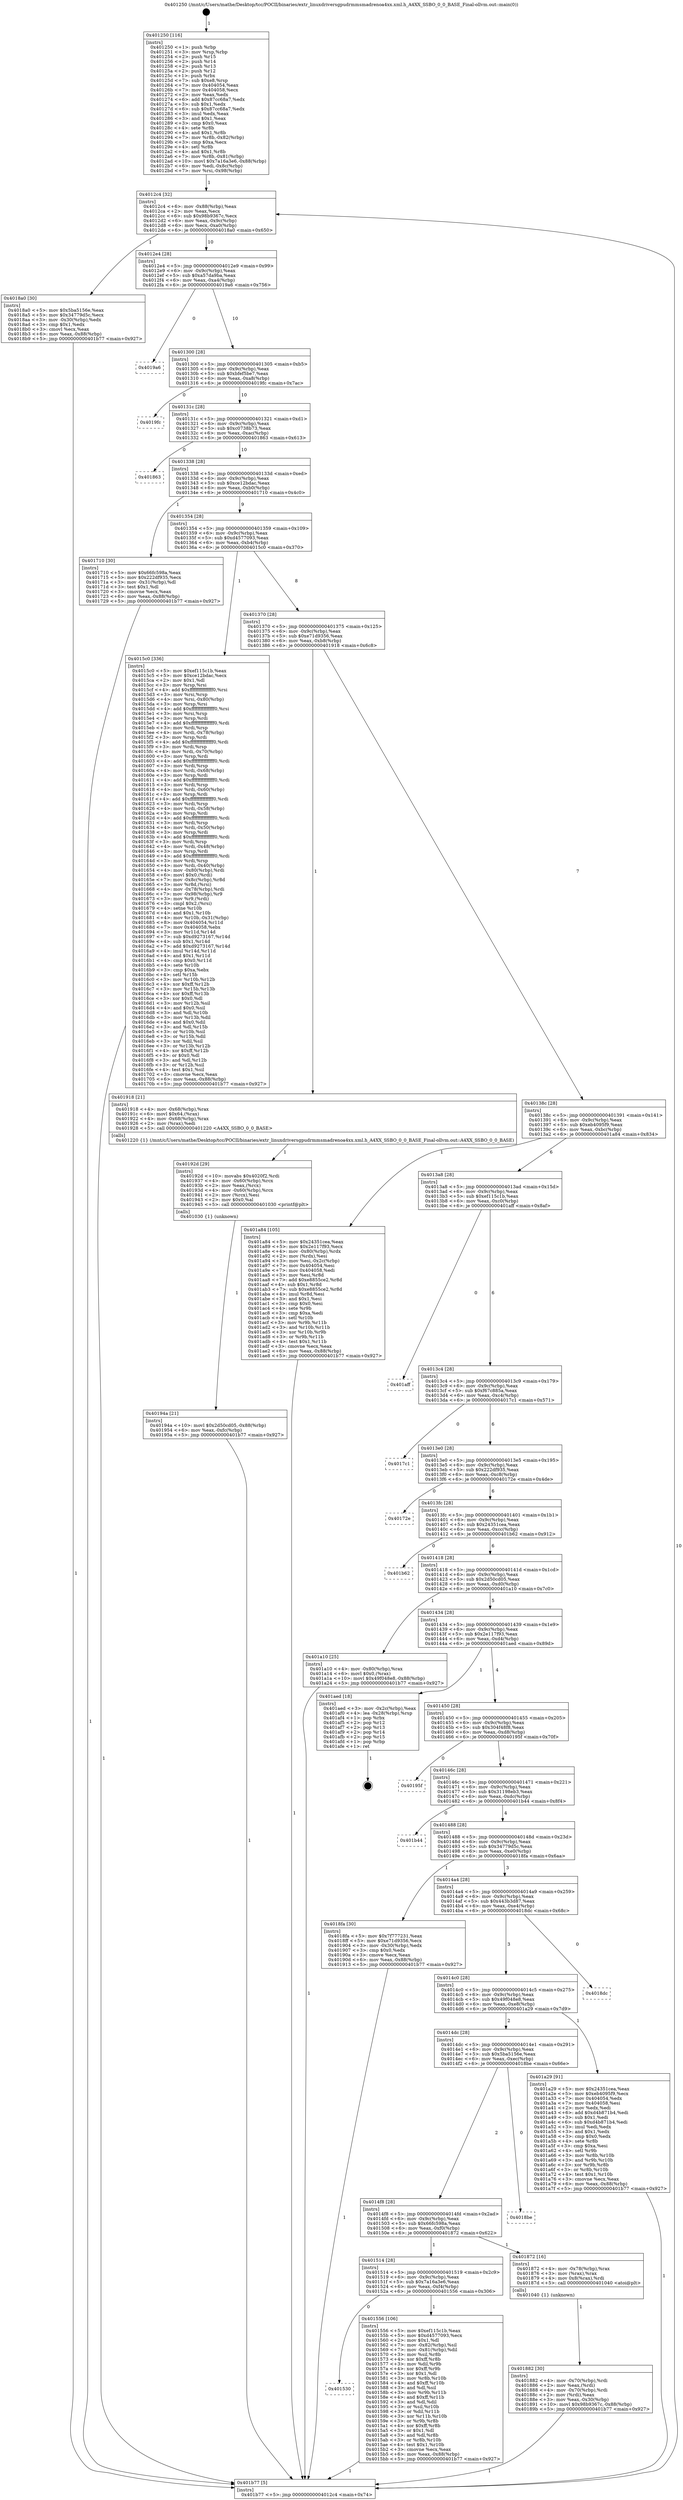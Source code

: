 digraph "0x401250" {
  label = "0x401250 (/mnt/c/Users/mathe/Desktop/tcc/POCII/binaries/extr_linuxdriversgpudrmmsmadrenoa4xx.xml.h_A4XX_SSBO_0_0_BASE_Final-ollvm.out::main(0))"
  labelloc = "t"
  node[shape=record]

  Entry [label="",width=0.3,height=0.3,shape=circle,fillcolor=black,style=filled]
  "0x4012c4" [label="{
     0x4012c4 [32]\l
     | [instrs]\l
     &nbsp;&nbsp;0x4012c4 \<+6\>: mov -0x88(%rbp),%eax\l
     &nbsp;&nbsp;0x4012ca \<+2\>: mov %eax,%ecx\l
     &nbsp;&nbsp;0x4012cc \<+6\>: sub $0x98b9367c,%ecx\l
     &nbsp;&nbsp;0x4012d2 \<+6\>: mov %eax,-0x9c(%rbp)\l
     &nbsp;&nbsp;0x4012d8 \<+6\>: mov %ecx,-0xa0(%rbp)\l
     &nbsp;&nbsp;0x4012de \<+6\>: je 00000000004018a0 \<main+0x650\>\l
  }"]
  "0x4018a0" [label="{
     0x4018a0 [30]\l
     | [instrs]\l
     &nbsp;&nbsp;0x4018a0 \<+5\>: mov $0x5ba5156e,%eax\l
     &nbsp;&nbsp;0x4018a5 \<+5\>: mov $0x34779d5c,%ecx\l
     &nbsp;&nbsp;0x4018aa \<+3\>: mov -0x30(%rbp),%edx\l
     &nbsp;&nbsp;0x4018ad \<+3\>: cmp $0x1,%edx\l
     &nbsp;&nbsp;0x4018b0 \<+3\>: cmovl %ecx,%eax\l
     &nbsp;&nbsp;0x4018b3 \<+6\>: mov %eax,-0x88(%rbp)\l
     &nbsp;&nbsp;0x4018b9 \<+5\>: jmp 0000000000401b77 \<main+0x927\>\l
  }"]
  "0x4012e4" [label="{
     0x4012e4 [28]\l
     | [instrs]\l
     &nbsp;&nbsp;0x4012e4 \<+5\>: jmp 00000000004012e9 \<main+0x99\>\l
     &nbsp;&nbsp;0x4012e9 \<+6\>: mov -0x9c(%rbp),%eax\l
     &nbsp;&nbsp;0x4012ef \<+5\>: sub $0xa57da9ba,%eax\l
     &nbsp;&nbsp;0x4012f4 \<+6\>: mov %eax,-0xa4(%rbp)\l
     &nbsp;&nbsp;0x4012fa \<+6\>: je 00000000004019a6 \<main+0x756\>\l
  }"]
  Exit [label="",width=0.3,height=0.3,shape=circle,fillcolor=black,style=filled,peripheries=2]
  "0x4019a6" [label="{
     0x4019a6\l
  }", style=dashed]
  "0x401300" [label="{
     0x401300 [28]\l
     | [instrs]\l
     &nbsp;&nbsp;0x401300 \<+5\>: jmp 0000000000401305 \<main+0xb5\>\l
     &nbsp;&nbsp;0x401305 \<+6\>: mov -0x9c(%rbp),%eax\l
     &nbsp;&nbsp;0x40130b \<+5\>: sub $0xbfef5be7,%eax\l
     &nbsp;&nbsp;0x401310 \<+6\>: mov %eax,-0xa8(%rbp)\l
     &nbsp;&nbsp;0x401316 \<+6\>: je 00000000004019fc \<main+0x7ac\>\l
  }"]
  "0x40194a" [label="{
     0x40194a [21]\l
     | [instrs]\l
     &nbsp;&nbsp;0x40194a \<+10\>: movl $0x2d50cd05,-0x88(%rbp)\l
     &nbsp;&nbsp;0x401954 \<+6\>: mov %eax,-0xfc(%rbp)\l
     &nbsp;&nbsp;0x40195a \<+5\>: jmp 0000000000401b77 \<main+0x927\>\l
  }"]
  "0x4019fc" [label="{
     0x4019fc\l
  }", style=dashed]
  "0x40131c" [label="{
     0x40131c [28]\l
     | [instrs]\l
     &nbsp;&nbsp;0x40131c \<+5\>: jmp 0000000000401321 \<main+0xd1\>\l
     &nbsp;&nbsp;0x401321 \<+6\>: mov -0x9c(%rbp),%eax\l
     &nbsp;&nbsp;0x401327 \<+5\>: sub $0xc0738b73,%eax\l
     &nbsp;&nbsp;0x40132c \<+6\>: mov %eax,-0xac(%rbp)\l
     &nbsp;&nbsp;0x401332 \<+6\>: je 0000000000401863 \<main+0x613\>\l
  }"]
  "0x40192d" [label="{
     0x40192d [29]\l
     | [instrs]\l
     &nbsp;&nbsp;0x40192d \<+10\>: movabs $0x4020f2,%rdi\l
     &nbsp;&nbsp;0x401937 \<+4\>: mov -0x60(%rbp),%rcx\l
     &nbsp;&nbsp;0x40193b \<+2\>: mov %eax,(%rcx)\l
     &nbsp;&nbsp;0x40193d \<+4\>: mov -0x60(%rbp),%rcx\l
     &nbsp;&nbsp;0x401941 \<+2\>: mov (%rcx),%esi\l
     &nbsp;&nbsp;0x401943 \<+2\>: mov $0x0,%al\l
     &nbsp;&nbsp;0x401945 \<+5\>: call 0000000000401030 \<printf@plt\>\l
     | [calls]\l
     &nbsp;&nbsp;0x401030 \{1\} (unknown)\l
  }"]
  "0x401863" [label="{
     0x401863\l
  }", style=dashed]
  "0x401338" [label="{
     0x401338 [28]\l
     | [instrs]\l
     &nbsp;&nbsp;0x401338 \<+5\>: jmp 000000000040133d \<main+0xed\>\l
     &nbsp;&nbsp;0x40133d \<+6\>: mov -0x9c(%rbp),%eax\l
     &nbsp;&nbsp;0x401343 \<+5\>: sub $0xce12bdac,%eax\l
     &nbsp;&nbsp;0x401348 \<+6\>: mov %eax,-0xb0(%rbp)\l
     &nbsp;&nbsp;0x40134e \<+6\>: je 0000000000401710 \<main+0x4c0\>\l
  }"]
  "0x401882" [label="{
     0x401882 [30]\l
     | [instrs]\l
     &nbsp;&nbsp;0x401882 \<+4\>: mov -0x70(%rbp),%rdi\l
     &nbsp;&nbsp;0x401886 \<+2\>: mov %eax,(%rdi)\l
     &nbsp;&nbsp;0x401888 \<+4\>: mov -0x70(%rbp),%rdi\l
     &nbsp;&nbsp;0x40188c \<+2\>: mov (%rdi),%eax\l
     &nbsp;&nbsp;0x40188e \<+3\>: mov %eax,-0x30(%rbp)\l
     &nbsp;&nbsp;0x401891 \<+10\>: movl $0x98b9367c,-0x88(%rbp)\l
     &nbsp;&nbsp;0x40189b \<+5\>: jmp 0000000000401b77 \<main+0x927\>\l
  }"]
  "0x401710" [label="{
     0x401710 [30]\l
     | [instrs]\l
     &nbsp;&nbsp;0x401710 \<+5\>: mov $0x66fc598a,%eax\l
     &nbsp;&nbsp;0x401715 \<+5\>: mov $0x222df935,%ecx\l
     &nbsp;&nbsp;0x40171a \<+3\>: mov -0x31(%rbp),%dl\l
     &nbsp;&nbsp;0x40171d \<+3\>: test $0x1,%dl\l
     &nbsp;&nbsp;0x401720 \<+3\>: cmovne %ecx,%eax\l
     &nbsp;&nbsp;0x401723 \<+6\>: mov %eax,-0x88(%rbp)\l
     &nbsp;&nbsp;0x401729 \<+5\>: jmp 0000000000401b77 \<main+0x927\>\l
  }"]
  "0x401354" [label="{
     0x401354 [28]\l
     | [instrs]\l
     &nbsp;&nbsp;0x401354 \<+5\>: jmp 0000000000401359 \<main+0x109\>\l
     &nbsp;&nbsp;0x401359 \<+6\>: mov -0x9c(%rbp),%eax\l
     &nbsp;&nbsp;0x40135f \<+5\>: sub $0xd4577093,%eax\l
     &nbsp;&nbsp;0x401364 \<+6\>: mov %eax,-0xb4(%rbp)\l
     &nbsp;&nbsp;0x40136a \<+6\>: je 00000000004015c0 \<main+0x370\>\l
  }"]
  "0x401250" [label="{
     0x401250 [116]\l
     | [instrs]\l
     &nbsp;&nbsp;0x401250 \<+1\>: push %rbp\l
     &nbsp;&nbsp;0x401251 \<+3\>: mov %rsp,%rbp\l
     &nbsp;&nbsp;0x401254 \<+2\>: push %r15\l
     &nbsp;&nbsp;0x401256 \<+2\>: push %r14\l
     &nbsp;&nbsp;0x401258 \<+2\>: push %r13\l
     &nbsp;&nbsp;0x40125a \<+2\>: push %r12\l
     &nbsp;&nbsp;0x40125c \<+1\>: push %rbx\l
     &nbsp;&nbsp;0x40125d \<+7\>: sub $0xe8,%rsp\l
     &nbsp;&nbsp;0x401264 \<+7\>: mov 0x404054,%eax\l
     &nbsp;&nbsp;0x40126b \<+7\>: mov 0x404058,%ecx\l
     &nbsp;&nbsp;0x401272 \<+2\>: mov %eax,%edx\l
     &nbsp;&nbsp;0x401274 \<+6\>: add $0x87cc68a7,%edx\l
     &nbsp;&nbsp;0x40127a \<+3\>: sub $0x1,%edx\l
     &nbsp;&nbsp;0x40127d \<+6\>: sub $0x87cc68a7,%edx\l
     &nbsp;&nbsp;0x401283 \<+3\>: imul %edx,%eax\l
     &nbsp;&nbsp;0x401286 \<+3\>: and $0x1,%eax\l
     &nbsp;&nbsp;0x401289 \<+3\>: cmp $0x0,%eax\l
     &nbsp;&nbsp;0x40128c \<+4\>: sete %r8b\l
     &nbsp;&nbsp;0x401290 \<+4\>: and $0x1,%r8b\l
     &nbsp;&nbsp;0x401294 \<+7\>: mov %r8b,-0x82(%rbp)\l
     &nbsp;&nbsp;0x40129b \<+3\>: cmp $0xa,%ecx\l
     &nbsp;&nbsp;0x40129e \<+4\>: setl %r8b\l
     &nbsp;&nbsp;0x4012a2 \<+4\>: and $0x1,%r8b\l
     &nbsp;&nbsp;0x4012a6 \<+7\>: mov %r8b,-0x81(%rbp)\l
     &nbsp;&nbsp;0x4012ad \<+10\>: movl $0x7a16a3e6,-0x88(%rbp)\l
     &nbsp;&nbsp;0x4012b7 \<+6\>: mov %edi,-0x8c(%rbp)\l
     &nbsp;&nbsp;0x4012bd \<+7\>: mov %rsi,-0x98(%rbp)\l
  }"]
  "0x4015c0" [label="{
     0x4015c0 [336]\l
     | [instrs]\l
     &nbsp;&nbsp;0x4015c0 \<+5\>: mov $0xef115c1b,%eax\l
     &nbsp;&nbsp;0x4015c5 \<+5\>: mov $0xce12bdac,%ecx\l
     &nbsp;&nbsp;0x4015ca \<+2\>: mov $0x1,%dl\l
     &nbsp;&nbsp;0x4015cc \<+3\>: mov %rsp,%rsi\l
     &nbsp;&nbsp;0x4015cf \<+4\>: add $0xfffffffffffffff0,%rsi\l
     &nbsp;&nbsp;0x4015d3 \<+3\>: mov %rsi,%rsp\l
     &nbsp;&nbsp;0x4015d6 \<+4\>: mov %rsi,-0x80(%rbp)\l
     &nbsp;&nbsp;0x4015da \<+3\>: mov %rsp,%rsi\l
     &nbsp;&nbsp;0x4015dd \<+4\>: add $0xfffffffffffffff0,%rsi\l
     &nbsp;&nbsp;0x4015e1 \<+3\>: mov %rsi,%rsp\l
     &nbsp;&nbsp;0x4015e4 \<+3\>: mov %rsp,%rdi\l
     &nbsp;&nbsp;0x4015e7 \<+4\>: add $0xfffffffffffffff0,%rdi\l
     &nbsp;&nbsp;0x4015eb \<+3\>: mov %rdi,%rsp\l
     &nbsp;&nbsp;0x4015ee \<+4\>: mov %rdi,-0x78(%rbp)\l
     &nbsp;&nbsp;0x4015f2 \<+3\>: mov %rsp,%rdi\l
     &nbsp;&nbsp;0x4015f5 \<+4\>: add $0xfffffffffffffff0,%rdi\l
     &nbsp;&nbsp;0x4015f9 \<+3\>: mov %rdi,%rsp\l
     &nbsp;&nbsp;0x4015fc \<+4\>: mov %rdi,-0x70(%rbp)\l
     &nbsp;&nbsp;0x401600 \<+3\>: mov %rsp,%rdi\l
     &nbsp;&nbsp;0x401603 \<+4\>: add $0xfffffffffffffff0,%rdi\l
     &nbsp;&nbsp;0x401607 \<+3\>: mov %rdi,%rsp\l
     &nbsp;&nbsp;0x40160a \<+4\>: mov %rdi,-0x68(%rbp)\l
     &nbsp;&nbsp;0x40160e \<+3\>: mov %rsp,%rdi\l
     &nbsp;&nbsp;0x401611 \<+4\>: add $0xfffffffffffffff0,%rdi\l
     &nbsp;&nbsp;0x401615 \<+3\>: mov %rdi,%rsp\l
     &nbsp;&nbsp;0x401618 \<+4\>: mov %rdi,-0x60(%rbp)\l
     &nbsp;&nbsp;0x40161c \<+3\>: mov %rsp,%rdi\l
     &nbsp;&nbsp;0x40161f \<+4\>: add $0xfffffffffffffff0,%rdi\l
     &nbsp;&nbsp;0x401623 \<+3\>: mov %rdi,%rsp\l
     &nbsp;&nbsp;0x401626 \<+4\>: mov %rdi,-0x58(%rbp)\l
     &nbsp;&nbsp;0x40162a \<+3\>: mov %rsp,%rdi\l
     &nbsp;&nbsp;0x40162d \<+4\>: add $0xfffffffffffffff0,%rdi\l
     &nbsp;&nbsp;0x401631 \<+3\>: mov %rdi,%rsp\l
     &nbsp;&nbsp;0x401634 \<+4\>: mov %rdi,-0x50(%rbp)\l
     &nbsp;&nbsp;0x401638 \<+3\>: mov %rsp,%rdi\l
     &nbsp;&nbsp;0x40163b \<+4\>: add $0xfffffffffffffff0,%rdi\l
     &nbsp;&nbsp;0x40163f \<+3\>: mov %rdi,%rsp\l
     &nbsp;&nbsp;0x401642 \<+4\>: mov %rdi,-0x48(%rbp)\l
     &nbsp;&nbsp;0x401646 \<+3\>: mov %rsp,%rdi\l
     &nbsp;&nbsp;0x401649 \<+4\>: add $0xfffffffffffffff0,%rdi\l
     &nbsp;&nbsp;0x40164d \<+3\>: mov %rdi,%rsp\l
     &nbsp;&nbsp;0x401650 \<+4\>: mov %rdi,-0x40(%rbp)\l
     &nbsp;&nbsp;0x401654 \<+4\>: mov -0x80(%rbp),%rdi\l
     &nbsp;&nbsp;0x401658 \<+6\>: movl $0x0,(%rdi)\l
     &nbsp;&nbsp;0x40165e \<+7\>: mov -0x8c(%rbp),%r8d\l
     &nbsp;&nbsp;0x401665 \<+3\>: mov %r8d,(%rsi)\l
     &nbsp;&nbsp;0x401668 \<+4\>: mov -0x78(%rbp),%rdi\l
     &nbsp;&nbsp;0x40166c \<+7\>: mov -0x98(%rbp),%r9\l
     &nbsp;&nbsp;0x401673 \<+3\>: mov %r9,(%rdi)\l
     &nbsp;&nbsp;0x401676 \<+3\>: cmpl $0x2,(%rsi)\l
     &nbsp;&nbsp;0x401679 \<+4\>: setne %r10b\l
     &nbsp;&nbsp;0x40167d \<+4\>: and $0x1,%r10b\l
     &nbsp;&nbsp;0x401681 \<+4\>: mov %r10b,-0x31(%rbp)\l
     &nbsp;&nbsp;0x401685 \<+8\>: mov 0x404054,%r11d\l
     &nbsp;&nbsp;0x40168d \<+7\>: mov 0x404058,%ebx\l
     &nbsp;&nbsp;0x401694 \<+3\>: mov %r11d,%r14d\l
     &nbsp;&nbsp;0x401697 \<+7\>: sub $0xd9273167,%r14d\l
     &nbsp;&nbsp;0x40169e \<+4\>: sub $0x1,%r14d\l
     &nbsp;&nbsp;0x4016a2 \<+7\>: add $0xd9273167,%r14d\l
     &nbsp;&nbsp;0x4016a9 \<+4\>: imul %r14d,%r11d\l
     &nbsp;&nbsp;0x4016ad \<+4\>: and $0x1,%r11d\l
     &nbsp;&nbsp;0x4016b1 \<+4\>: cmp $0x0,%r11d\l
     &nbsp;&nbsp;0x4016b5 \<+4\>: sete %r10b\l
     &nbsp;&nbsp;0x4016b9 \<+3\>: cmp $0xa,%ebx\l
     &nbsp;&nbsp;0x4016bc \<+4\>: setl %r15b\l
     &nbsp;&nbsp;0x4016c0 \<+3\>: mov %r10b,%r12b\l
     &nbsp;&nbsp;0x4016c3 \<+4\>: xor $0xff,%r12b\l
     &nbsp;&nbsp;0x4016c7 \<+3\>: mov %r15b,%r13b\l
     &nbsp;&nbsp;0x4016ca \<+4\>: xor $0xff,%r13b\l
     &nbsp;&nbsp;0x4016ce \<+3\>: xor $0x0,%dl\l
     &nbsp;&nbsp;0x4016d1 \<+3\>: mov %r12b,%sil\l
     &nbsp;&nbsp;0x4016d4 \<+4\>: and $0x0,%sil\l
     &nbsp;&nbsp;0x4016d8 \<+3\>: and %dl,%r10b\l
     &nbsp;&nbsp;0x4016db \<+3\>: mov %r13b,%dil\l
     &nbsp;&nbsp;0x4016de \<+4\>: and $0x0,%dil\l
     &nbsp;&nbsp;0x4016e2 \<+3\>: and %dl,%r15b\l
     &nbsp;&nbsp;0x4016e5 \<+3\>: or %r10b,%sil\l
     &nbsp;&nbsp;0x4016e8 \<+3\>: or %r15b,%dil\l
     &nbsp;&nbsp;0x4016eb \<+3\>: xor %dil,%sil\l
     &nbsp;&nbsp;0x4016ee \<+3\>: or %r13b,%r12b\l
     &nbsp;&nbsp;0x4016f1 \<+4\>: xor $0xff,%r12b\l
     &nbsp;&nbsp;0x4016f5 \<+3\>: or $0x0,%dl\l
     &nbsp;&nbsp;0x4016f8 \<+3\>: and %dl,%r12b\l
     &nbsp;&nbsp;0x4016fb \<+3\>: or %r12b,%sil\l
     &nbsp;&nbsp;0x4016fe \<+4\>: test $0x1,%sil\l
     &nbsp;&nbsp;0x401702 \<+3\>: cmovne %ecx,%eax\l
     &nbsp;&nbsp;0x401705 \<+6\>: mov %eax,-0x88(%rbp)\l
     &nbsp;&nbsp;0x40170b \<+5\>: jmp 0000000000401b77 \<main+0x927\>\l
  }"]
  "0x401370" [label="{
     0x401370 [28]\l
     | [instrs]\l
     &nbsp;&nbsp;0x401370 \<+5\>: jmp 0000000000401375 \<main+0x125\>\l
     &nbsp;&nbsp;0x401375 \<+6\>: mov -0x9c(%rbp),%eax\l
     &nbsp;&nbsp;0x40137b \<+5\>: sub $0xe71d9356,%eax\l
     &nbsp;&nbsp;0x401380 \<+6\>: mov %eax,-0xb8(%rbp)\l
     &nbsp;&nbsp;0x401386 \<+6\>: je 0000000000401918 \<main+0x6c8\>\l
  }"]
  "0x401b77" [label="{
     0x401b77 [5]\l
     | [instrs]\l
     &nbsp;&nbsp;0x401b77 \<+5\>: jmp 00000000004012c4 \<main+0x74\>\l
  }"]
  "0x401918" [label="{
     0x401918 [21]\l
     | [instrs]\l
     &nbsp;&nbsp;0x401918 \<+4\>: mov -0x68(%rbp),%rax\l
     &nbsp;&nbsp;0x40191c \<+6\>: movl $0x64,(%rax)\l
     &nbsp;&nbsp;0x401922 \<+4\>: mov -0x68(%rbp),%rax\l
     &nbsp;&nbsp;0x401926 \<+2\>: mov (%rax),%edi\l
     &nbsp;&nbsp;0x401928 \<+5\>: call 0000000000401220 \<A4XX_SSBO_0_0_BASE\>\l
     | [calls]\l
     &nbsp;&nbsp;0x401220 \{1\} (/mnt/c/Users/mathe/Desktop/tcc/POCII/binaries/extr_linuxdriversgpudrmmsmadrenoa4xx.xml.h_A4XX_SSBO_0_0_BASE_Final-ollvm.out::A4XX_SSBO_0_0_BASE)\l
  }"]
  "0x40138c" [label="{
     0x40138c [28]\l
     | [instrs]\l
     &nbsp;&nbsp;0x40138c \<+5\>: jmp 0000000000401391 \<main+0x141\>\l
     &nbsp;&nbsp;0x401391 \<+6\>: mov -0x9c(%rbp),%eax\l
     &nbsp;&nbsp;0x401397 \<+5\>: sub $0xeb4095f9,%eax\l
     &nbsp;&nbsp;0x40139c \<+6\>: mov %eax,-0xbc(%rbp)\l
     &nbsp;&nbsp;0x4013a2 \<+6\>: je 0000000000401a84 \<main+0x834\>\l
  }"]
  "0x401530" [label="{
     0x401530\l
  }", style=dashed]
  "0x401a84" [label="{
     0x401a84 [105]\l
     | [instrs]\l
     &nbsp;&nbsp;0x401a84 \<+5\>: mov $0x24351cea,%eax\l
     &nbsp;&nbsp;0x401a89 \<+5\>: mov $0x2e117f93,%ecx\l
     &nbsp;&nbsp;0x401a8e \<+4\>: mov -0x80(%rbp),%rdx\l
     &nbsp;&nbsp;0x401a92 \<+2\>: mov (%rdx),%esi\l
     &nbsp;&nbsp;0x401a94 \<+3\>: mov %esi,-0x2c(%rbp)\l
     &nbsp;&nbsp;0x401a97 \<+7\>: mov 0x404054,%esi\l
     &nbsp;&nbsp;0x401a9e \<+7\>: mov 0x404058,%edi\l
     &nbsp;&nbsp;0x401aa5 \<+3\>: mov %esi,%r8d\l
     &nbsp;&nbsp;0x401aa8 \<+7\>: add $0xe8855ce2,%r8d\l
     &nbsp;&nbsp;0x401aaf \<+4\>: sub $0x1,%r8d\l
     &nbsp;&nbsp;0x401ab3 \<+7\>: sub $0xe8855ce2,%r8d\l
     &nbsp;&nbsp;0x401aba \<+4\>: imul %r8d,%esi\l
     &nbsp;&nbsp;0x401abe \<+3\>: and $0x1,%esi\l
     &nbsp;&nbsp;0x401ac1 \<+3\>: cmp $0x0,%esi\l
     &nbsp;&nbsp;0x401ac4 \<+4\>: sete %r9b\l
     &nbsp;&nbsp;0x401ac8 \<+3\>: cmp $0xa,%edi\l
     &nbsp;&nbsp;0x401acb \<+4\>: setl %r10b\l
     &nbsp;&nbsp;0x401acf \<+3\>: mov %r9b,%r11b\l
     &nbsp;&nbsp;0x401ad2 \<+3\>: and %r10b,%r11b\l
     &nbsp;&nbsp;0x401ad5 \<+3\>: xor %r10b,%r9b\l
     &nbsp;&nbsp;0x401ad8 \<+3\>: or %r9b,%r11b\l
     &nbsp;&nbsp;0x401adb \<+4\>: test $0x1,%r11b\l
     &nbsp;&nbsp;0x401adf \<+3\>: cmovne %ecx,%eax\l
     &nbsp;&nbsp;0x401ae2 \<+6\>: mov %eax,-0x88(%rbp)\l
     &nbsp;&nbsp;0x401ae8 \<+5\>: jmp 0000000000401b77 \<main+0x927\>\l
  }"]
  "0x4013a8" [label="{
     0x4013a8 [28]\l
     | [instrs]\l
     &nbsp;&nbsp;0x4013a8 \<+5\>: jmp 00000000004013ad \<main+0x15d\>\l
     &nbsp;&nbsp;0x4013ad \<+6\>: mov -0x9c(%rbp),%eax\l
     &nbsp;&nbsp;0x4013b3 \<+5\>: sub $0xef115c1b,%eax\l
     &nbsp;&nbsp;0x4013b8 \<+6\>: mov %eax,-0xc0(%rbp)\l
     &nbsp;&nbsp;0x4013be \<+6\>: je 0000000000401aff \<main+0x8af\>\l
  }"]
  "0x401556" [label="{
     0x401556 [106]\l
     | [instrs]\l
     &nbsp;&nbsp;0x401556 \<+5\>: mov $0xef115c1b,%eax\l
     &nbsp;&nbsp;0x40155b \<+5\>: mov $0xd4577093,%ecx\l
     &nbsp;&nbsp;0x401560 \<+2\>: mov $0x1,%dl\l
     &nbsp;&nbsp;0x401562 \<+7\>: mov -0x82(%rbp),%sil\l
     &nbsp;&nbsp;0x401569 \<+7\>: mov -0x81(%rbp),%dil\l
     &nbsp;&nbsp;0x401570 \<+3\>: mov %sil,%r8b\l
     &nbsp;&nbsp;0x401573 \<+4\>: xor $0xff,%r8b\l
     &nbsp;&nbsp;0x401577 \<+3\>: mov %dil,%r9b\l
     &nbsp;&nbsp;0x40157a \<+4\>: xor $0xff,%r9b\l
     &nbsp;&nbsp;0x40157e \<+3\>: xor $0x1,%dl\l
     &nbsp;&nbsp;0x401581 \<+3\>: mov %r8b,%r10b\l
     &nbsp;&nbsp;0x401584 \<+4\>: and $0xff,%r10b\l
     &nbsp;&nbsp;0x401588 \<+3\>: and %dl,%sil\l
     &nbsp;&nbsp;0x40158b \<+3\>: mov %r9b,%r11b\l
     &nbsp;&nbsp;0x40158e \<+4\>: and $0xff,%r11b\l
     &nbsp;&nbsp;0x401592 \<+3\>: and %dl,%dil\l
     &nbsp;&nbsp;0x401595 \<+3\>: or %sil,%r10b\l
     &nbsp;&nbsp;0x401598 \<+3\>: or %dil,%r11b\l
     &nbsp;&nbsp;0x40159b \<+3\>: xor %r11b,%r10b\l
     &nbsp;&nbsp;0x40159e \<+3\>: or %r9b,%r8b\l
     &nbsp;&nbsp;0x4015a1 \<+4\>: xor $0xff,%r8b\l
     &nbsp;&nbsp;0x4015a5 \<+3\>: or $0x1,%dl\l
     &nbsp;&nbsp;0x4015a8 \<+3\>: and %dl,%r8b\l
     &nbsp;&nbsp;0x4015ab \<+3\>: or %r8b,%r10b\l
     &nbsp;&nbsp;0x4015ae \<+4\>: test $0x1,%r10b\l
     &nbsp;&nbsp;0x4015b2 \<+3\>: cmovne %ecx,%eax\l
     &nbsp;&nbsp;0x4015b5 \<+6\>: mov %eax,-0x88(%rbp)\l
     &nbsp;&nbsp;0x4015bb \<+5\>: jmp 0000000000401b77 \<main+0x927\>\l
  }"]
  "0x401aff" [label="{
     0x401aff\l
  }", style=dashed]
  "0x4013c4" [label="{
     0x4013c4 [28]\l
     | [instrs]\l
     &nbsp;&nbsp;0x4013c4 \<+5\>: jmp 00000000004013c9 \<main+0x179\>\l
     &nbsp;&nbsp;0x4013c9 \<+6\>: mov -0x9c(%rbp),%eax\l
     &nbsp;&nbsp;0x4013cf \<+5\>: sub $0xf67c885a,%eax\l
     &nbsp;&nbsp;0x4013d4 \<+6\>: mov %eax,-0xc4(%rbp)\l
     &nbsp;&nbsp;0x4013da \<+6\>: je 00000000004017c1 \<main+0x571\>\l
  }"]
  "0x401514" [label="{
     0x401514 [28]\l
     | [instrs]\l
     &nbsp;&nbsp;0x401514 \<+5\>: jmp 0000000000401519 \<main+0x2c9\>\l
     &nbsp;&nbsp;0x401519 \<+6\>: mov -0x9c(%rbp),%eax\l
     &nbsp;&nbsp;0x40151f \<+5\>: sub $0x7a16a3e6,%eax\l
     &nbsp;&nbsp;0x401524 \<+6\>: mov %eax,-0xf4(%rbp)\l
     &nbsp;&nbsp;0x40152a \<+6\>: je 0000000000401556 \<main+0x306\>\l
  }"]
  "0x4017c1" [label="{
     0x4017c1\l
  }", style=dashed]
  "0x4013e0" [label="{
     0x4013e0 [28]\l
     | [instrs]\l
     &nbsp;&nbsp;0x4013e0 \<+5\>: jmp 00000000004013e5 \<main+0x195\>\l
     &nbsp;&nbsp;0x4013e5 \<+6\>: mov -0x9c(%rbp),%eax\l
     &nbsp;&nbsp;0x4013eb \<+5\>: sub $0x222df935,%eax\l
     &nbsp;&nbsp;0x4013f0 \<+6\>: mov %eax,-0xc8(%rbp)\l
     &nbsp;&nbsp;0x4013f6 \<+6\>: je 000000000040172e \<main+0x4de\>\l
  }"]
  "0x401872" [label="{
     0x401872 [16]\l
     | [instrs]\l
     &nbsp;&nbsp;0x401872 \<+4\>: mov -0x78(%rbp),%rax\l
     &nbsp;&nbsp;0x401876 \<+3\>: mov (%rax),%rax\l
     &nbsp;&nbsp;0x401879 \<+4\>: mov 0x8(%rax),%rdi\l
     &nbsp;&nbsp;0x40187d \<+5\>: call 0000000000401040 \<atoi@plt\>\l
     | [calls]\l
     &nbsp;&nbsp;0x401040 \{1\} (unknown)\l
  }"]
  "0x40172e" [label="{
     0x40172e\l
  }", style=dashed]
  "0x4013fc" [label="{
     0x4013fc [28]\l
     | [instrs]\l
     &nbsp;&nbsp;0x4013fc \<+5\>: jmp 0000000000401401 \<main+0x1b1\>\l
     &nbsp;&nbsp;0x401401 \<+6\>: mov -0x9c(%rbp),%eax\l
     &nbsp;&nbsp;0x401407 \<+5\>: sub $0x24351cea,%eax\l
     &nbsp;&nbsp;0x40140c \<+6\>: mov %eax,-0xcc(%rbp)\l
     &nbsp;&nbsp;0x401412 \<+6\>: je 0000000000401b62 \<main+0x912\>\l
  }"]
  "0x4014f8" [label="{
     0x4014f8 [28]\l
     | [instrs]\l
     &nbsp;&nbsp;0x4014f8 \<+5\>: jmp 00000000004014fd \<main+0x2ad\>\l
     &nbsp;&nbsp;0x4014fd \<+6\>: mov -0x9c(%rbp),%eax\l
     &nbsp;&nbsp;0x401503 \<+5\>: sub $0x66fc598a,%eax\l
     &nbsp;&nbsp;0x401508 \<+6\>: mov %eax,-0xf0(%rbp)\l
     &nbsp;&nbsp;0x40150e \<+6\>: je 0000000000401872 \<main+0x622\>\l
  }"]
  "0x401b62" [label="{
     0x401b62\l
  }", style=dashed]
  "0x401418" [label="{
     0x401418 [28]\l
     | [instrs]\l
     &nbsp;&nbsp;0x401418 \<+5\>: jmp 000000000040141d \<main+0x1cd\>\l
     &nbsp;&nbsp;0x40141d \<+6\>: mov -0x9c(%rbp),%eax\l
     &nbsp;&nbsp;0x401423 \<+5\>: sub $0x2d50cd05,%eax\l
     &nbsp;&nbsp;0x401428 \<+6\>: mov %eax,-0xd0(%rbp)\l
     &nbsp;&nbsp;0x40142e \<+6\>: je 0000000000401a10 \<main+0x7c0\>\l
  }"]
  "0x4018be" [label="{
     0x4018be\l
  }", style=dashed]
  "0x401a10" [label="{
     0x401a10 [25]\l
     | [instrs]\l
     &nbsp;&nbsp;0x401a10 \<+4\>: mov -0x80(%rbp),%rax\l
     &nbsp;&nbsp;0x401a14 \<+6\>: movl $0x0,(%rax)\l
     &nbsp;&nbsp;0x401a1a \<+10\>: movl $0x49f048e8,-0x88(%rbp)\l
     &nbsp;&nbsp;0x401a24 \<+5\>: jmp 0000000000401b77 \<main+0x927\>\l
  }"]
  "0x401434" [label="{
     0x401434 [28]\l
     | [instrs]\l
     &nbsp;&nbsp;0x401434 \<+5\>: jmp 0000000000401439 \<main+0x1e9\>\l
     &nbsp;&nbsp;0x401439 \<+6\>: mov -0x9c(%rbp),%eax\l
     &nbsp;&nbsp;0x40143f \<+5\>: sub $0x2e117f93,%eax\l
     &nbsp;&nbsp;0x401444 \<+6\>: mov %eax,-0xd4(%rbp)\l
     &nbsp;&nbsp;0x40144a \<+6\>: je 0000000000401aed \<main+0x89d\>\l
  }"]
  "0x4014dc" [label="{
     0x4014dc [28]\l
     | [instrs]\l
     &nbsp;&nbsp;0x4014dc \<+5\>: jmp 00000000004014e1 \<main+0x291\>\l
     &nbsp;&nbsp;0x4014e1 \<+6\>: mov -0x9c(%rbp),%eax\l
     &nbsp;&nbsp;0x4014e7 \<+5\>: sub $0x5ba5156e,%eax\l
     &nbsp;&nbsp;0x4014ec \<+6\>: mov %eax,-0xec(%rbp)\l
     &nbsp;&nbsp;0x4014f2 \<+6\>: je 00000000004018be \<main+0x66e\>\l
  }"]
  "0x401aed" [label="{
     0x401aed [18]\l
     | [instrs]\l
     &nbsp;&nbsp;0x401aed \<+3\>: mov -0x2c(%rbp),%eax\l
     &nbsp;&nbsp;0x401af0 \<+4\>: lea -0x28(%rbp),%rsp\l
     &nbsp;&nbsp;0x401af4 \<+1\>: pop %rbx\l
     &nbsp;&nbsp;0x401af5 \<+2\>: pop %r12\l
     &nbsp;&nbsp;0x401af7 \<+2\>: pop %r13\l
     &nbsp;&nbsp;0x401af9 \<+2\>: pop %r14\l
     &nbsp;&nbsp;0x401afb \<+2\>: pop %r15\l
     &nbsp;&nbsp;0x401afd \<+1\>: pop %rbp\l
     &nbsp;&nbsp;0x401afe \<+1\>: ret\l
  }"]
  "0x401450" [label="{
     0x401450 [28]\l
     | [instrs]\l
     &nbsp;&nbsp;0x401450 \<+5\>: jmp 0000000000401455 \<main+0x205\>\l
     &nbsp;&nbsp;0x401455 \<+6\>: mov -0x9c(%rbp),%eax\l
     &nbsp;&nbsp;0x40145b \<+5\>: sub $0x304f48f8,%eax\l
     &nbsp;&nbsp;0x401460 \<+6\>: mov %eax,-0xd8(%rbp)\l
     &nbsp;&nbsp;0x401466 \<+6\>: je 000000000040195f \<main+0x70f\>\l
  }"]
  "0x401a29" [label="{
     0x401a29 [91]\l
     | [instrs]\l
     &nbsp;&nbsp;0x401a29 \<+5\>: mov $0x24351cea,%eax\l
     &nbsp;&nbsp;0x401a2e \<+5\>: mov $0xeb4095f9,%ecx\l
     &nbsp;&nbsp;0x401a33 \<+7\>: mov 0x404054,%edx\l
     &nbsp;&nbsp;0x401a3a \<+7\>: mov 0x404058,%esi\l
     &nbsp;&nbsp;0x401a41 \<+2\>: mov %edx,%edi\l
     &nbsp;&nbsp;0x401a43 \<+6\>: add $0xd4b871b4,%edi\l
     &nbsp;&nbsp;0x401a49 \<+3\>: sub $0x1,%edi\l
     &nbsp;&nbsp;0x401a4c \<+6\>: sub $0xd4b871b4,%edi\l
     &nbsp;&nbsp;0x401a52 \<+3\>: imul %edi,%edx\l
     &nbsp;&nbsp;0x401a55 \<+3\>: and $0x1,%edx\l
     &nbsp;&nbsp;0x401a58 \<+3\>: cmp $0x0,%edx\l
     &nbsp;&nbsp;0x401a5b \<+4\>: sete %r8b\l
     &nbsp;&nbsp;0x401a5f \<+3\>: cmp $0xa,%esi\l
     &nbsp;&nbsp;0x401a62 \<+4\>: setl %r9b\l
     &nbsp;&nbsp;0x401a66 \<+3\>: mov %r8b,%r10b\l
     &nbsp;&nbsp;0x401a69 \<+3\>: and %r9b,%r10b\l
     &nbsp;&nbsp;0x401a6c \<+3\>: xor %r9b,%r8b\l
     &nbsp;&nbsp;0x401a6f \<+3\>: or %r8b,%r10b\l
     &nbsp;&nbsp;0x401a72 \<+4\>: test $0x1,%r10b\l
     &nbsp;&nbsp;0x401a76 \<+3\>: cmovne %ecx,%eax\l
     &nbsp;&nbsp;0x401a79 \<+6\>: mov %eax,-0x88(%rbp)\l
     &nbsp;&nbsp;0x401a7f \<+5\>: jmp 0000000000401b77 \<main+0x927\>\l
  }"]
  "0x40195f" [label="{
     0x40195f\l
  }", style=dashed]
  "0x40146c" [label="{
     0x40146c [28]\l
     | [instrs]\l
     &nbsp;&nbsp;0x40146c \<+5\>: jmp 0000000000401471 \<main+0x221\>\l
     &nbsp;&nbsp;0x401471 \<+6\>: mov -0x9c(%rbp),%eax\l
     &nbsp;&nbsp;0x401477 \<+5\>: sub $0x31198eb3,%eax\l
     &nbsp;&nbsp;0x40147c \<+6\>: mov %eax,-0xdc(%rbp)\l
     &nbsp;&nbsp;0x401482 \<+6\>: je 0000000000401b44 \<main+0x8f4\>\l
  }"]
  "0x4014c0" [label="{
     0x4014c0 [28]\l
     | [instrs]\l
     &nbsp;&nbsp;0x4014c0 \<+5\>: jmp 00000000004014c5 \<main+0x275\>\l
     &nbsp;&nbsp;0x4014c5 \<+6\>: mov -0x9c(%rbp),%eax\l
     &nbsp;&nbsp;0x4014cb \<+5\>: sub $0x49f048e8,%eax\l
     &nbsp;&nbsp;0x4014d0 \<+6\>: mov %eax,-0xe8(%rbp)\l
     &nbsp;&nbsp;0x4014d6 \<+6\>: je 0000000000401a29 \<main+0x7d9\>\l
  }"]
  "0x401b44" [label="{
     0x401b44\l
  }", style=dashed]
  "0x401488" [label="{
     0x401488 [28]\l
     | [instrs]\l
     &nbsp;&nbsp;0x401488 \<+5\>: jmp 000000000040148d \<main+0x23d\>\l
     &nbsp;&nbsp;0x40148d \<+6\>: mov -0x9c(%rbp),%eax\l
     &nbsp;&nbsp;0x401493 \<+5\>: sub $0x34779d5c,%eax\l
     &nbsp;&nbsp;0x401498 \<+6\>: mov %eax,-0xe0(%rbp)\l
     &nbsp;&nbsp;0x40149e \<+6\>: je 00000000004018fa \<main+0x6aa\>\l
  }"]
  "0x4018dc" [label="{
     0x4018dc\l
  }", style=dashed]
  "0x4018fa" [label="{
     0x4018fa [30]\l
     | [instrs]\l
     &nbsp;&nbsp;0x4018fa \<+5\>: mov $0x7f777231,%eax\l
     &nbsp;&nbsp;0x4018ff \<+5\>: mov $0xe71d9356,%ecx\l
     &nbsp;&nbsp;0x401904 \<+3\>: mov -0x30(%rbp),%edx\l
     &nbsp;&nbsp;0x401907 \<+3\>: cmp $0x0,%edx\l
     &nbsp;&nbsp;0x40190a \<+3\>: cmove %ecx,%eax\l
     &nbsp;&nbsp;0x40190d \<+6\>: mov %eax,-0x88(%rbp)\l
     &nbsp;&nbsp;0x401913 \<+5\>: jmp 0000000000401b77 \<main+0x927\>\l
  }"]
  "0x4014a4" [label="{
     0x4014a4 [28]\l
     | [instrs]\l
     &nbsp;&nbsp;0x4014a4 \<+5\>: jmp 00000000004014a9 \<main+0x259\>\l
     &nbsp;&nbsp;0x4014a9 \<+6\>: mov -0x9c(%rbp),%eax\l
     &nbsp;&nbsp;0x4014af \<+5\>: sub $0x443b3d87,%eax\l
     &nbsp;&nbsp;0x4014b4 \<+6\>: mov %eax,-0xe4(%rbp)\l
     &nbsp;&nbsp;0x4014ba \<+6\>: je 00000000004018dc \<main+0x68c\>\l
  }"]
  Entry -> "0x401250" [label=" 1"]
  "0x4012c4" -> "0x4018a0" [label=" 1"]
  "0x4012c4" -> "0x4012e4" [label=" 10"]
  "0x401aed" -> Exit [label=" 1"]
  "0x4012e4" -> "0x4019a6" [label=" 0"]
  "0x4012e4" -> "0x401300" [label=" 10"]
  "0x401a84" -> "0x401b77" [label=" 1"]
  "0x401300" -> "0x4019fc" [label=" 0"]
  "0x401300" -> "0x40131c" [label=" 10"]
  "0x401a29" -> "0x401b77" [label=" 1"]
  "0x40131c" -> "0x401863" [label=" 0"]
  "0x40131c" -> "0x401338" [label=" 10"]
  "0x401a10" -> "0x401b77" [label=" 1"]
  "0x401338" -> "0x401710" [label=" 1"]
  "0x401338" -> "0x401354" [label=" 9"]
  "0x40194a" -> "0x401b77" [label=" 1"]
  "0x401354" -> "0x4015c0" [label=" 1"]
  "0x401354" -> "0x401370" [label=" 8"]
  "0x401918" -> "0x40192d" [label=" 1"]
  "0x401370" -> "0x401918" [label=" 1"]
  "0x401370" -> "0x40138c" [label=" 7"]
  "0x4018fa" -> "0x401b77" [label=" 1"]
  "0x40138c" -> "0x401a84" [label=" 1"]
  "0x40138c" -> "0x4013a8" [label=" 6"]
  "0x4018a0" -> "0x401b77" [label=" 1"]
  "0x4013a8" -> "0x401aff" [label=" 0"]
  "0x4013a8" -> "0x4013c4" [label=" 6"]
  "0x401882" -> "0x401b77" [label=" 1"]
  "0x4013c4" -> "0x4017c1" [label=" 0"]
  "0x4013c4" -> "0x4013e0" [label=" 6"]
  "0x401710" -> "0x401b77" [label=" 1"]
  "0x4013e0" -> "0x40172e" [label=" 0"]
  "0x4013e0" -> "0x4013fc" [label=" 6"]
  "0x4015c0" -> "0x401b77" [label=" 1"]
  "0x4013fc" -> "0x401b62" [label=" 0"]
  "0x4013fc" -> "0x401418" [label=" 6"]
  "0x401b77" -> "0x4012c4" [label=" 10"]
  "0x401418" -> "0x401a10" [label=" 1"]
  "0x401418" -> "0x401434" [label=" 5"]
  "0x401250" -> "0x4012c4" [label=" 1"]
  "0x401434" -> "0x401aed" [label=" 1"]
  "0x401434" -> "0x401450" [label=" 4"]
  "0x401514" -> "0x401530" [label=" 0"]
  "0x401450" -> "0x40195f" [label=" 0"]
  "0x401450" -> "0x40146c" [label=" 4"]
  "0x401514" -> "0x401556" [label=" 1"]
  "0x40146c" -> "0x401b44" [label=" 0"]
  "0x40146c" -> "0x401488" [label=" 4"]
  "0x4014f8" -> "0x401514" [label=" 1"]
  "0x401488" -> "0x4018fa" [label=" 1"]
  "0x401488" -> "0x4014a4" [label=" 3"]
  "0x4014f8" -> "0x401872" [label=" 1"]
  "0x4014a4" -> "0x4018dc" [label=" 0"]
  "0x4014a4" -> "0x4014c0" [label=" 3"]
  "0x401872" -> "0x401882" [label=" 1"]
  "0x4014c0" -> "0x401a29" [label=" 1"]
  "0x4014c0" -> "0x4014dc" [label=" 2"]
  "0x401556" -> "0x401b77" [label=" 1"]
  "0x4014dc" -> "0x4018be" [label=" 0"]
  "0x4014dc" -> "0x4014f8" [label=" 2"]
  "0x40192d" -> "0x40194a" [label=" 1"]
}

